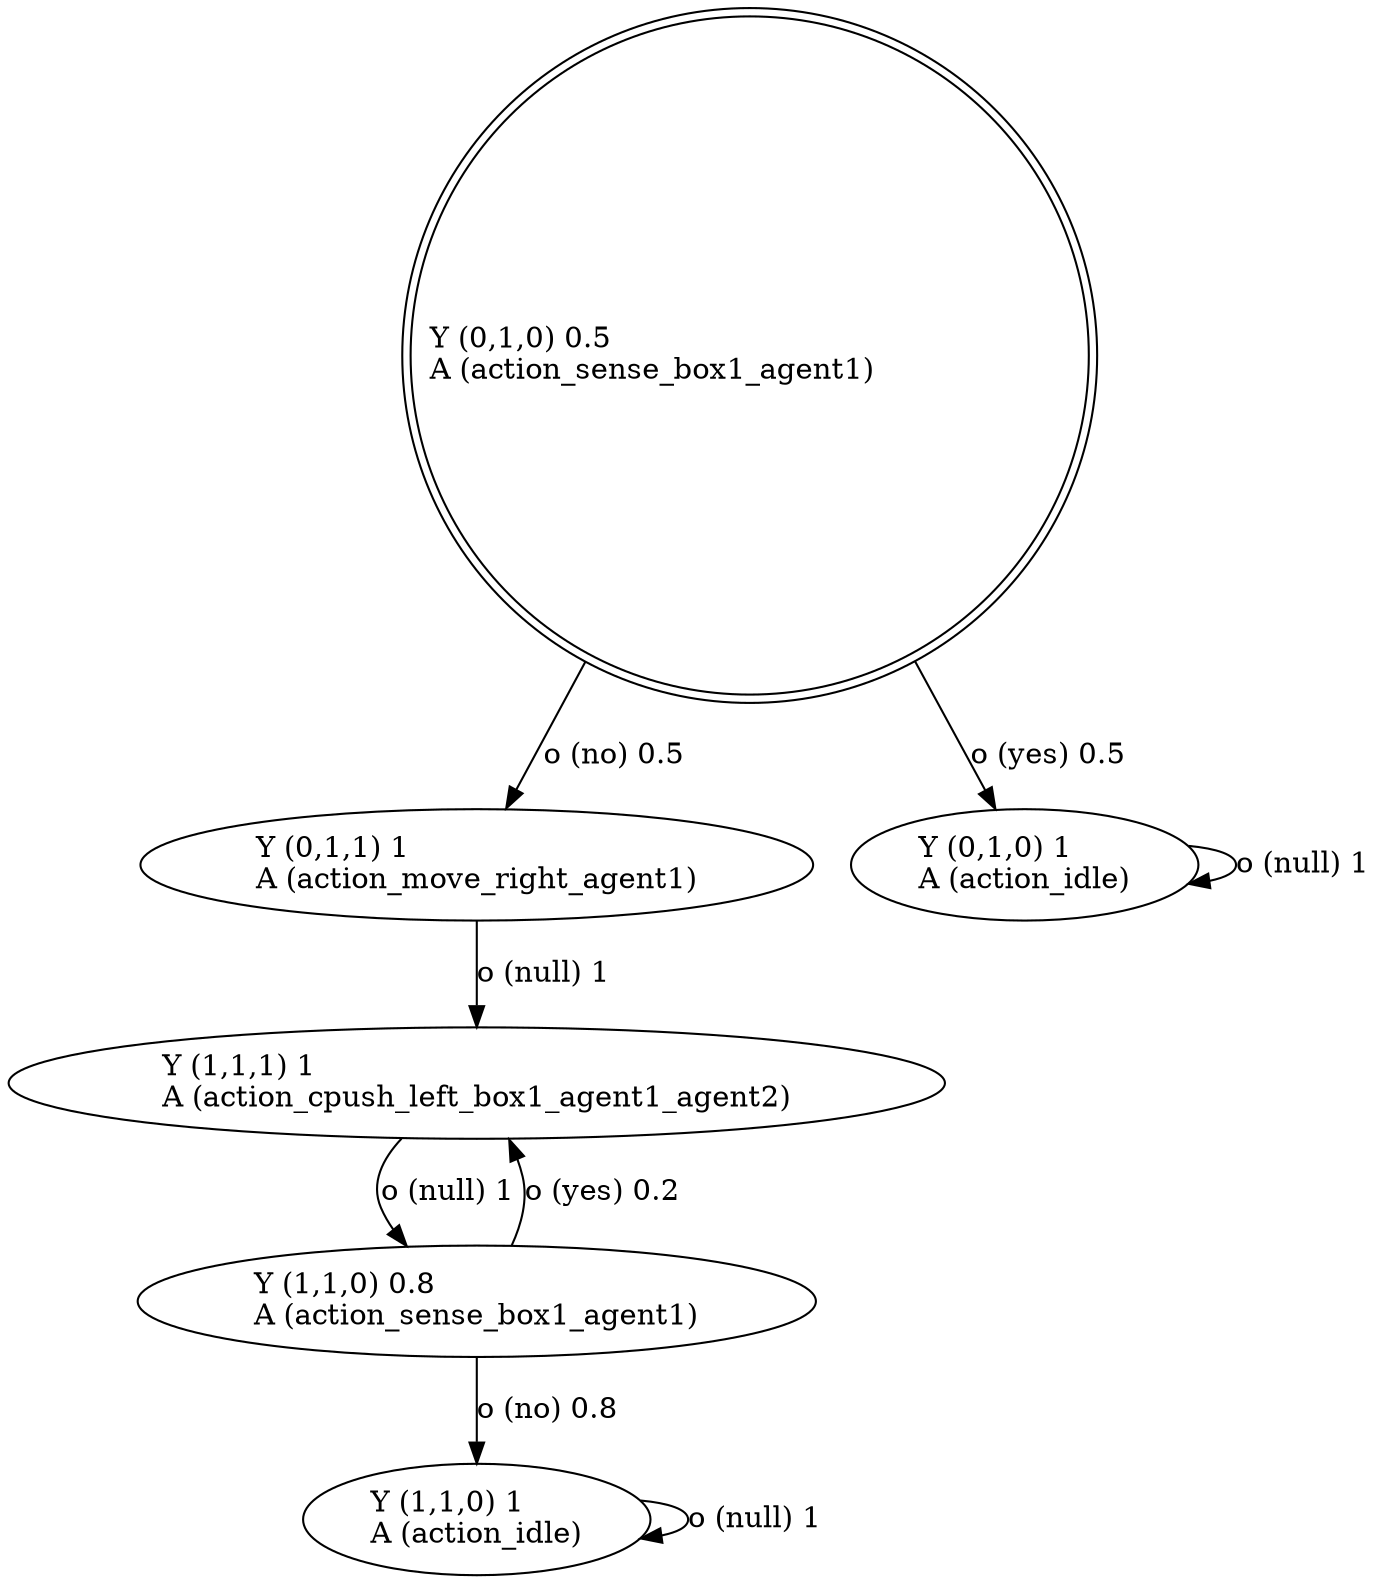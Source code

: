 digraph "G" {
root [label="Y (0,1,0) 0.5\lA (action_sense_box1_agent1)\l", labeljust="l", shape=doublecircle];
x0row3 [label="Y (0,1,1) 1\lA (action_move_right_agent1)\l"];
x0row2 [label="Y (0,1,0) 1\lA (action_idle)\l"];
x0row6 [label="Y (1,1,0) 1\lA (action_idle)\l"];
x0row10 [label="Y (1,1,0) 0.8\lA (action_sense_box1_agent1)\l"];
x0row8 [label="Y (1,1,1) 1\lA (action_cpush_left_box1_agent1_agent2)\l"];
root -> x0row2  [key=0, label="o (yes) 0.5\l"];
root -> x0row3  [key=0, label="o (no) 0.5\l"];
x0row3 -> x0row8  [key=0, label="o (null) 1\l"];
x0row2 -> x0row2  [key=0, label="o (null) 1\l"];
x0row6 -> x0row6  [key=0, label="o (null) 1\l"];
x0row10 -> x0row8  [key=0, label="o (yes) 0.2\l"];
x0row10 -> x0row6  [key=0, label="o (no) 0.8\l"];
x0row8 -> x0row10  [key=0, label="o (null) 1\l"];
}
